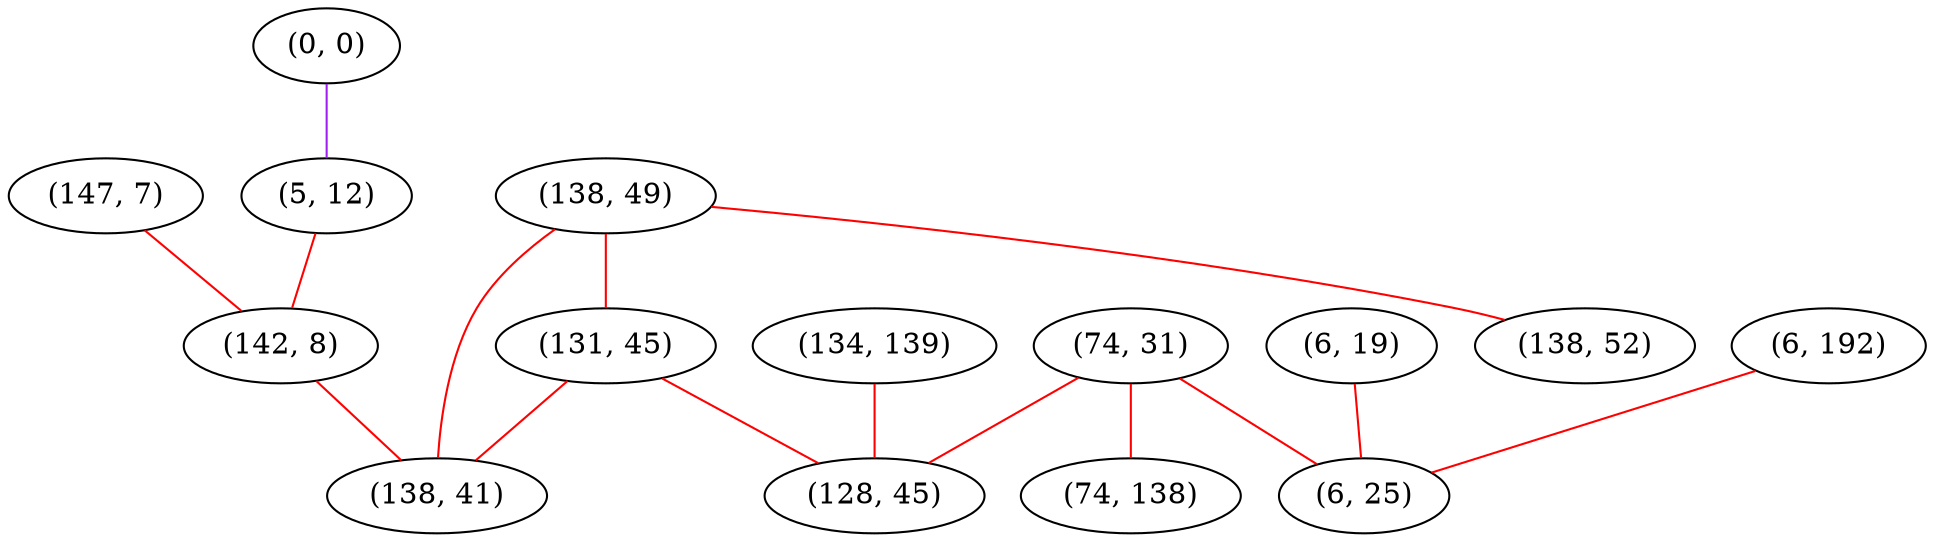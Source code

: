 graph "" {
"(74, 31)";
"(6, 19)";
"(0, 0)";
"(138, 49)";
"(131, 45)";
"(134, 139)";
"(147, 7)";
"(5, 12)";
"(74, 138)";
"(128, 45)";
"(6, 192)";
"(6, 25)";
"(138, 52)";
"(142, 8)";
"(138, 41)";
"(74, 31)" -- "(6, 25)"  [color=red, key=0, weight=1];
"(74, 31)" -- "(128, 45)"  [color=red, key=0, weight=1];
"(74, 31)" -- "(74, 138)"  [color=red, key=0, weight=1];
"(6, 19)" -- "(6, 25)"  [color=red, key=0, weight=1];
"(0, 0)" -- "(5, 12)"  [color=purple, key=0, weight=4];
"(138, 49)" -- "(138, 52)"  [color=red, key=0, weight=1];
"(138, 49)" -- "(138, 41)"  [color=red, key=0, weight=1];
"(138, 49)" -- "(131, 45)"  [color=red, key=0, weight=1];
"(131, 45)" -- "(128, 45)"  [color=red, key=0, weight=1];
"(131, 45)" -- "(138, 41)"  [color=red, key=0, weight=1];
"(134, 139)" -- "(128, 45)"  [color=red, key=0, weight=1];
"(147, 7)" -- "(142, 8)"  [color=red, key=0, weight=1];
"(5, 12)" -- "(142, 8)"  [color=red, key=0, weight=1];
"(6, 192)" -- "(6, 25)"  [color=red, key=0, weight=1];
"(142, 8)" -- "(138, 41)"  [color=red, key=0, weight=1];
}
